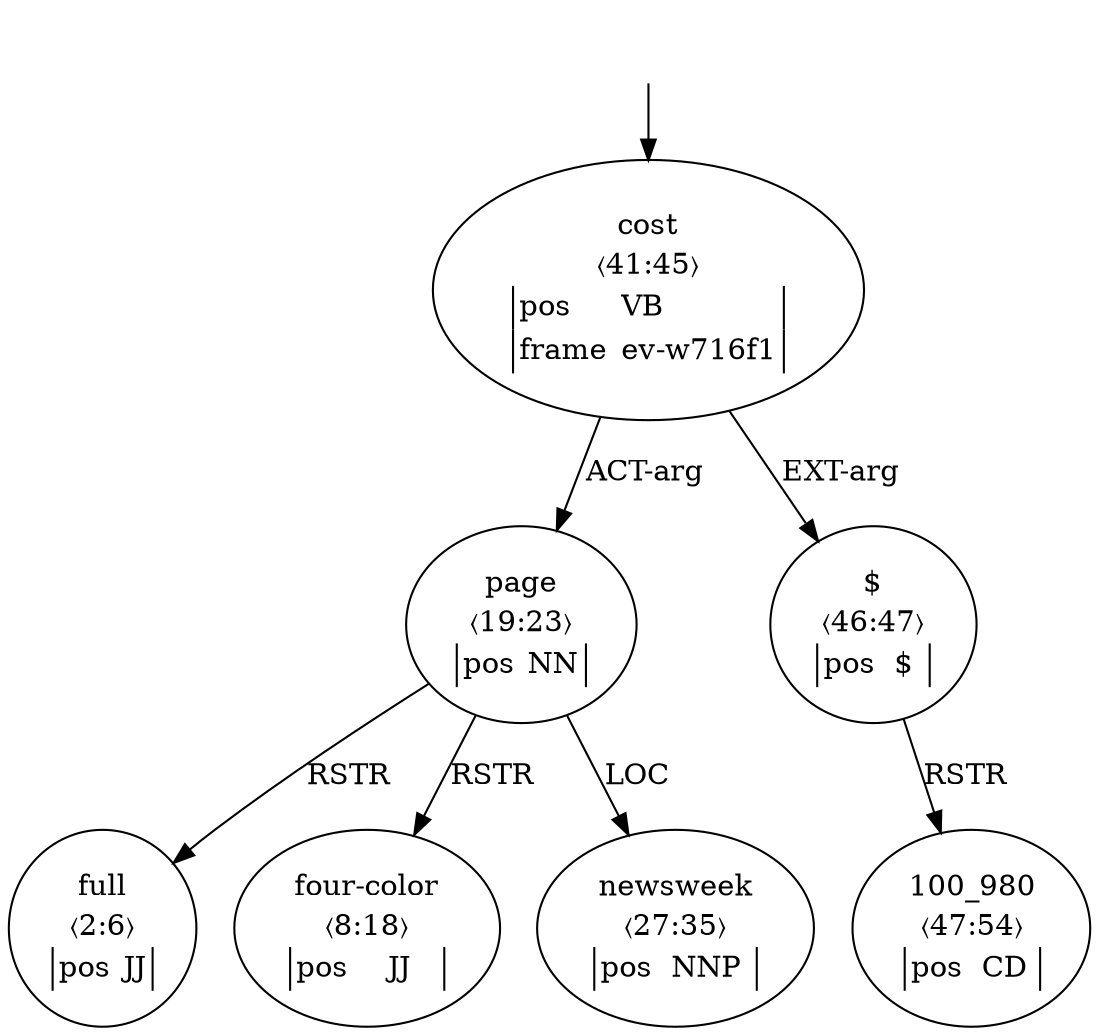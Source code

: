 digraph "20012005" {
  top [ style=invis ];
  top -> 8;
  1 [ label=<<table align="center" border="0" cellspacing="0"><tr><td colspan="2">full</td></tr><tr><td colspan="2">〈2:6〉</td></tr><tr><td sides="l" border="1" align="left">pos</td><td sides="r" border="1" align="left">JJ</td></tr></table>> ];
  3 [ label=<<table align="center" border="0" cellspacing="0"><tr><td colspan="2">four-color</td></tr><tr><td colspan="2">〈8:18〉</td></tr><tr><td sides="l" border="1" align="left">pos</td><td sides="r" border="1" align="left">JJ</td></tr></table>> ];
  4 [ label=<<table align="center" border="0" cellspacing="0"><tr><td colspan="2">page</td></tr><tr><td colspan="2">〈19:23〉</td></tr><tr><td sides="l" border="1" align="left">pos</td><td sides="r" border="1" align="left">NN</td></tr></table>> ];
  6 [ label=<<table align="center" border="0" cellspacing="0"><tr><td colspan="2">newsweek</td></tr><tr><td colspan="2">〈27:35〉</td></tr><tr><td sides="l" border="1" align="left">pos</td><td sides="r" border="1" align="left">NNP</td></tr></table>> ];
  8 [ label=<<table align="center" border="0" cellspacing="0"><tr><td colspan="2">cost</td></tr><tr><td colspan="2">〈41:45〉</td></tr><tr><td sides="l" border="1" align="left">pos</td><td sides="r" border="1" align="left">VB</td></tr><tr><td sides="l" border="1" align="left">frame</td><td sides="r" border="1" align="left">ev-w716f1</td></tr></table>> ];
  9 [ label=<<table align="center" border="0" cellspacing="0"><tr><td colspan="2">$</td></tr><tr><td colspan="2">〈46:47〉</td></tr><tr><td sides="l" border="1" align="left">pos</td><td sides="r" border="1" align="left">$</td></tr></table>> ];
  10 [ label=<<table align="center" border="0" cellspacing="0"><tr><td colspan="2">100_980</td></tr><tr><td colspan="2">〈47:54〉</td></tr><tr><td sides="l" border="1" align="left">pos</td><td sides="r" border="1" align="left">CD</td></tr></table>> ];
  8 -> 9 [ label="EXT-arg" ];
  4 -> 6 [ label="LOC" ];
  4 -> 3 [ label="RSTR" ];
  9 -> 10 [ label="RSTR" ];
  4 -> 1 [ label="RSTR" ];
  8 -> 4 [ label="ACT-arg" ];
}

